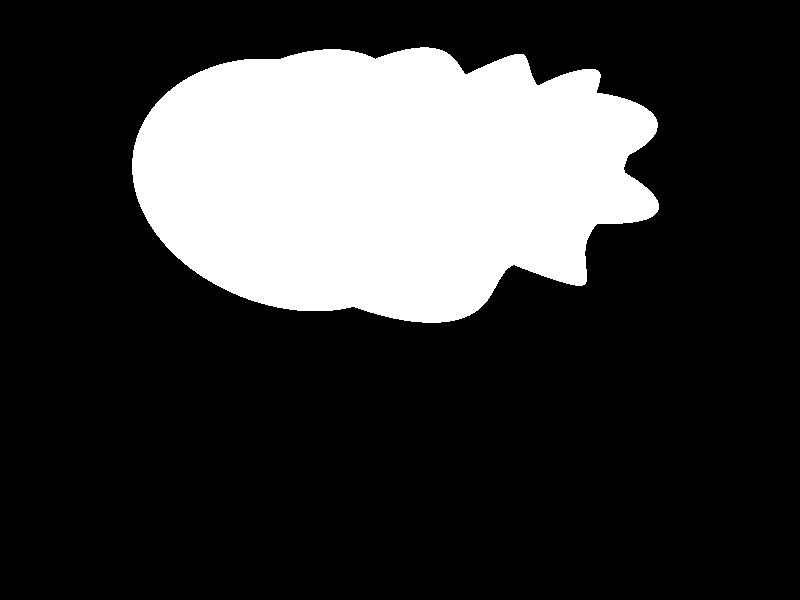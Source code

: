 #include "colors.inc" // The include files contain
#include "stones.inc" // pre-defined scene elements
#include "textures.inc" // pre-defined scene elements
#include "shapes.inc"
#include "glass.inc"
#include "metals.inc"
#include "woods.inc"
#include "shapesq.inc"

camera{
    location<2, 2, -3>
    look_at <0, 0, 0>
}

light_source { <2, 4, -3> color White}

isosurface { //-------------------------------------------------------------
  function{
    f_helical_torus (
        x,y,z,
        1, //P0: major radius,                       
        9, //P1: number of winding loops   
        5, //P2: Twistiness of winding. When zero, each winding loop is separate. 
           // When set to one, each loop twists into the next one. 
           // When set to two, each loop twists into the one after next
        0.25, //P3: Fatness of winding? 
        0.1,  //P4: Threshold. Setting this parameter to 1 and the threshold to zero has s similar effect 
                         // as setting this parameter to zero and the threshold to 1
       -0.15, //P5: P5 : Negative minor radius? Reducing this parameter increases the minor radius of the central torus. 
              //Increasing it can make the torus disappear and be replaced by a vertical column. 
              //The value at which the surface switches from one form to the other depends on several other parameters
        0, //P6: Another fatness of winding control? 

        1,    // P7: Groove period. Increase this for more grooves       
        1,  // P8: Groove amplitude. Increase this for deeper grooves   
        0     // P9: Groove phase. Set this to zero for symmetrical grooves   
      )
  }          
 contained_by {box {<-1.5,-1,-1.5>,<1.5,1,1.5>}}
 max_gradient 10

 texture{ pigment{ color rgb <1,1,1>} 
          finish { specular 0.1 roughness 0.1 phong 0.2 }
        }
 rotate<0,0,0>
 scale 1
 translate< 0,1.00, 0>
} // end of isosurface -------------------------------------------------------
